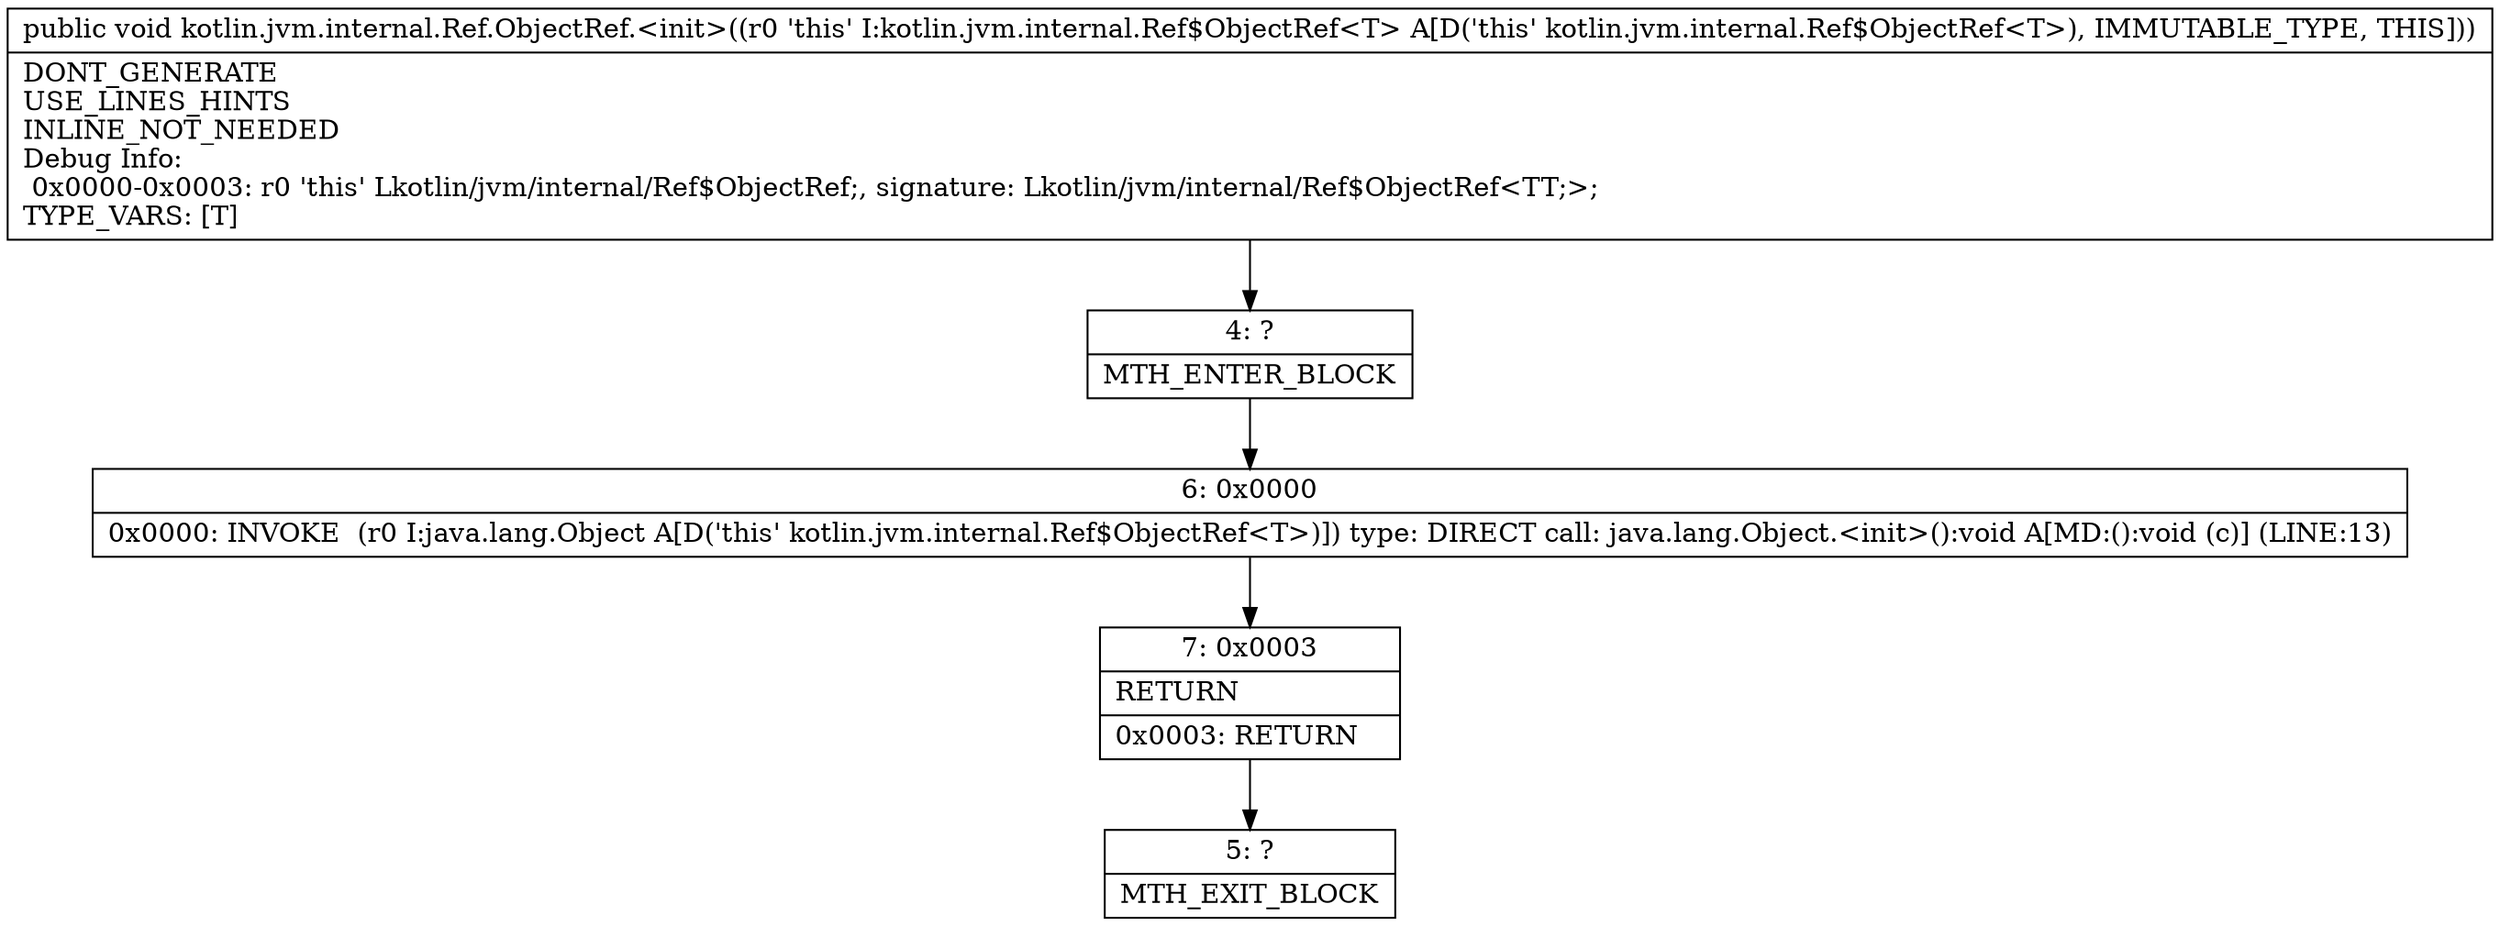 digraph "CFG forkotlin.jvm.internal.Ref.ObjectRef.\<init\>()V" {
Node_4 [shape=record,label="{4\:\ ?|MTH_ENTER_BLOCK\l}"];
Node_6 [shape=record,label="{6\:\ 0x0000|0x0000: INVOKE  (r0 I:java.lang.Object A[D('this' kotlin.jvm.internal.Ref$ObjectRef\<T\>)]) type: DIRECT call: java.lang.Object.\<init\>():void A[MD:():void (c)] (LINE:13)\l}"];
Node_7 [shape=record,label="{7\:\ 0x0003|RETURN\l|0x0003: RETURN   \l}"];
Node_5 [shape=record,label="{5\:\ ?|MTH_EXIT_BLOCK\l}"];
MethodNode[shape=record,label="{public void kotlin.jvm.internal.Ref.ObjectRef.\<init\>((r0 'this' I:kotlin.jvm.internal.Ref$ObjectRef\<T\> A[D('this' kotlin.jvm.internal.Ref$ObjectRef\<T\>), IMMUTABLE_TYPE, THIS]))  | DONT_GENERATE\lUSE_LINES_HINTS\lINLINE_NOT_NEEDED\lDebug Info:\l  0x0000\-0x0003: r0 'this' Lkotlin\/jvm\/internal\/Ref$ObjectRef;, signature: Lkotlin\/jvm\/internal\/Ref$ObjectRef\<TT;\>;\lTYPE_VARS: [T]\l}"];
MethodNode -> Node_4;Node_4 -> Node_6;
Node_6 -> Node_7;
Node_7 -> Node_5;
}

